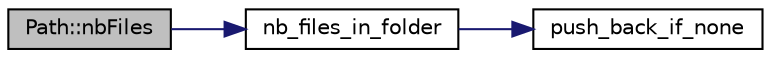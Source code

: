 digraph "Path::nbFiles"
{
 // LATEX_PDF_SIZE
  edge [fontname="Helvetica",fontsize="10",labelfontname="Helvetica",labelfontsize="10"];
  node [fontname="Helvetica",fontsize="10",shape=record];
  rankdir="LR";
  Node1 [label="Path::nbFiles",height=0.2,width=0.4,color="black", fillcolor="grey75", style="filled", fontcolor="black",tooltip=" "];
  Node1 -> Node2 [color="midnightblue",fontsize="10",style="solid",fontname="Helvetica"];
  Node2 [label="nb_files_in_folder",height=0.2,width=0.4,color="black", fillcolor="white", style="filled",URL="$files__functions_8hpp.html#a5e105952499e9ca713d2a2fd5db3299d",tooltip=" "];
  Node2 -> Node3 [color="midnightblue",fontsize="10",style="solid",fontname="Helvetica"];
  Node3 [label="push_back_if_none",height=0.2,width=0.4,color="black", fillcolor="white", style="filled",URL="$files__functions_8hpp.html#a4a072faccd444b8907dffd96e6211461",tooltip=" "];
}
